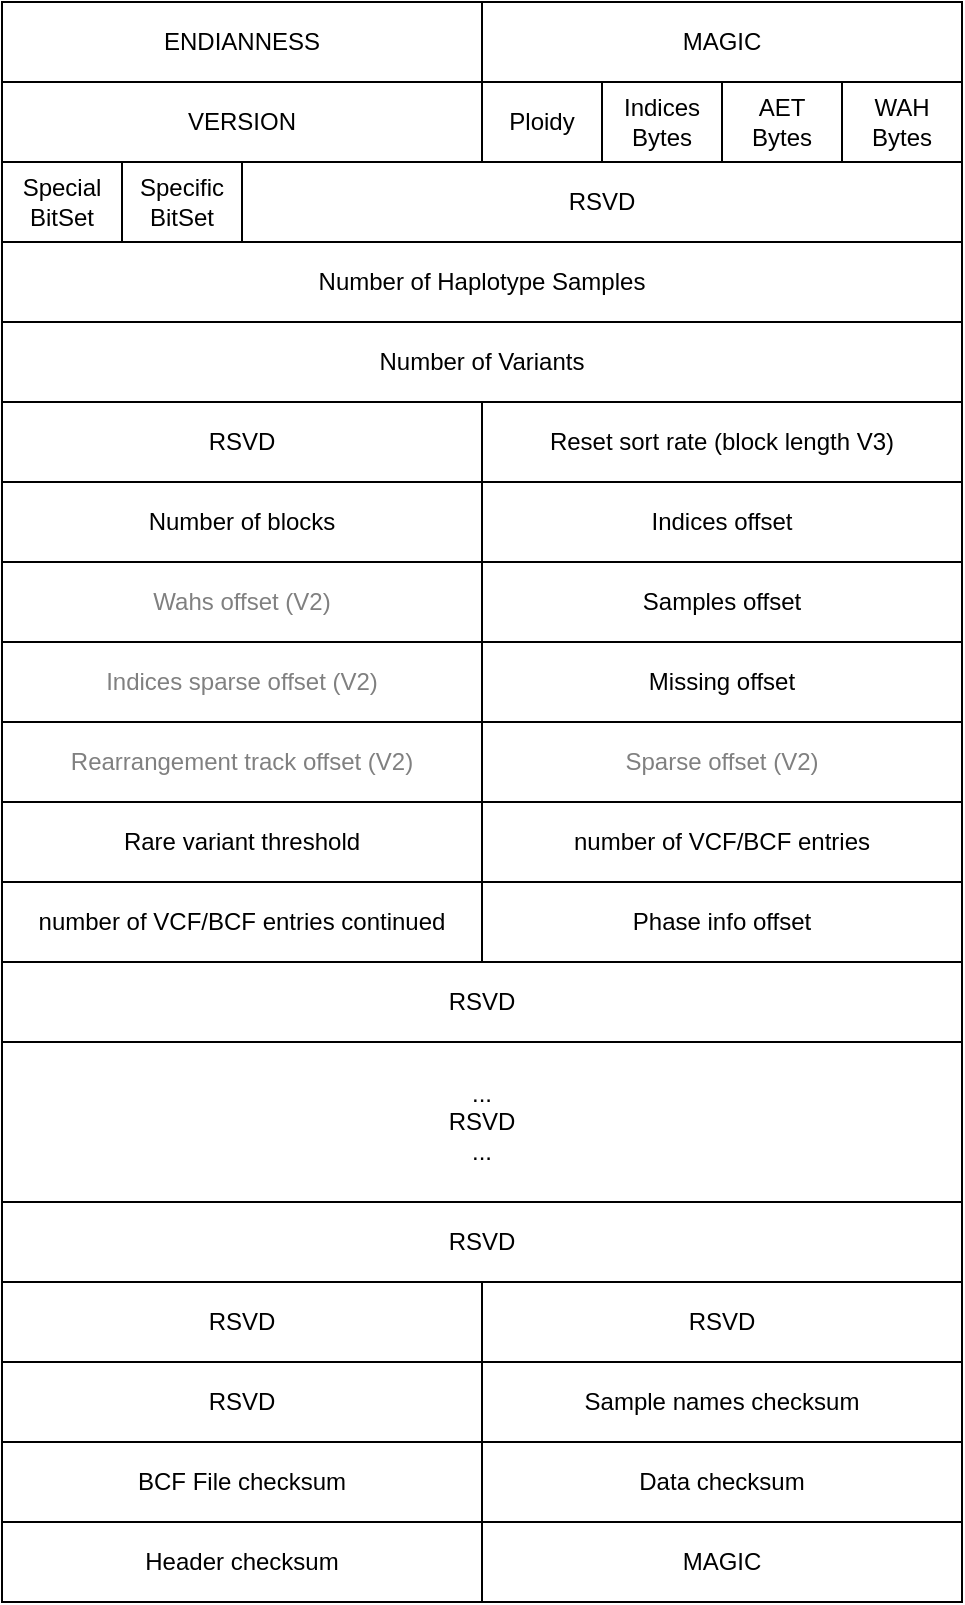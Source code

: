 <mxfile version="14.9.6" type="device"><diagram id="kgpKYQtTHZ0yAKxKKP6v" name="Page-1"><mxGraphModel dx="1106" dy="1003" grid="1" gridSize="10" guides="1" tooltips="1" connect="1" arrows="1" fold="1" page="1" pageScale="1" pageWidth="850" pageHeight="1100" math="0" shadow="0"><root><mxCell id="0"/><mxCell id="1" parent="0"/><mxCell id="B8_fU3nC2VB4owT_V_38-3" value="ENDIANNESS" style="rounded=0;whiteSpace=wrap;html=1;" vertex="1" parent="1"><mxGeometry x="120" y="40" width="240" height="40" as="geometry"/></mxCell><mxCell id="B8_fU3nC2VB4owT_V_38-4" value="MAGIC" style="rounded=0;whiteSpace=wrap;html=1;" vertex="1" parent="1"><mxGeometry x="360" y="40" width="240" height="40" as="geometry"/></mxCell><mxCell id="B8_fU3nC2VB4owT_V_38-5" value="VERSION" style="rounded=0;whiteSpace=wrap;html=1;" vertex="1" parent="1"><mxGeometry x="120" y="80" width="240" height="40" as="geometry"/></mxCell><mxCell id="B8_fU3nC2VB4owT_V_38-6" value="Ploidy" style="rounded=0;whiteSpace=wrap;html=1;" vertex="1" parent="1"><mxGeometry x="360" y="80" width="60" height="40" as="geometry"/></mxCell><mxCell id="B8_fU3nC2VB4owT_V_38-7" value="Indices&lt;br&gt;Bytes" style="rounded=0;whiteSpace=wrap;html=1;" vertex="1" parent="1"><mxGeometry x="420" y="80" width="60" height="40" as="geometry"/></mxCell><mxCell id="B8_fU3nC2VB4owT_V_38-8" value="AET&lt;br&gt;Bytes" style="rounded=0;whiteSpace=wrap;html=1;" vertex="1" parent="1"><mxGeometry x="480" y="80" width="60" height="40" as="geometry"/></mxCell><mxCell id="B8_fU3nC2VB4owT_V_38-9" value="WAH&lt;br&gt;Bytes" style="rounded=0;whiteSpace=wrap;html=1;" vertex="1" parent="1"><mxGeometry x="540" y="80" width="60" height="40" as="geometry"/></mxCell><mxCell id="B8_fU3nC2VB4owT_V_38-10" value="Special&lt;br&gt;BitSet" style="rounded=0;whiteSpace=wrap;html=1;" vertex="1" parent="1"><mxGeometry x="120" y="120" width="60" height="40" as="geometry"/></mxCell><mxCell id="B8_fU3nC2VB4owT_V_38-11" value="Specific&lt;br&gt;BitSet" style="rounded=0;whiteSpace=wrap;html=1;" vertex="1" parent="1"><mxGeometry x="180" y="120" width="60" height="40" as="geometry"/></mxCell><mxCell id="B8_fU3nC2VB4owT_V_38-12" value="RSVD" style="rounded=0;whiteSpace=wrap;html=1;" vertex="1" parent="1"><mxGeometry x="240" y="120" width="360" height="40" as="geometry"/></mxCell><mxCell id="B8_fU3nC2VB4owT_V_38-13" value="Number of Haplotype Samples" style="rounded=0;whiteSpace=wrap;html=1;" vertex="1" parent="1"><mxGeometry x="120" y="160" width="480" height="40" as="geometry"/></mxCell><mxCell id="B8_fU3nC2VB4owT_V_38-14" value="Number of Variants" style="rounded=0;whiteSpace=wrap;html=1;" vertex="1" parent="1"><mxGeometry x="120" y="200" width="480" height="40" as="geometry"/></mxCell><mxCell id="B8_fU3nC2VB4owT_V_38-15" value="RSVD" style="rounded=0;whiteSpace=wrap;html=1;" vertex="1" parent="1"><mxGeometry x="120" y="240" width="240" height="40" as="geometry"/></mxCell><mxCell id="B8_fU3nC2VB4owT_V_38-16" value="Reset sort rate (block length V3)" style="rounded=0;whiteSpace=wrap;html=1;" vertex="1" parent="1"><mxGeometry x="360" y="240" width="240" height="40" as="geometry"/></mxCell><mxCell id="B8_fU3nC2VB4owT_V_38-17" value="Number of blocks" style="rounded=0;whiteSpace=wrap;html=1;" vertex="1" parent="1"><mxGeometry x="120" y="280" width="240" height="40" as="geometry"/></mxCell><mxCell id="B8_fU3nC2VB4owT_V_38-18" value="Indices offset" style="rounded=0;whiteSpace=wrap;html=1;" vertex="1" parent="1"><mxGeometry x="360" y="280" width="240" height="40" as="geometry"/></mxCell><mxCell id="B8_fU3nC2VB4owT_V_38-19" value="Wahs offset (V2)" style="rounded=0;whiteSpace=wrap;html=1;fontColor=#808080;" vertex="1" parent="1"><mxGeometry x="120" y="320" width="240" height="40" as="geometry"/></mxCell><mxCell id="B8_fU3nC2VB4owT_V_38-20" value="Samples offset" style="rounded=0;whiteSpace=wrap;html=1;" vertex="1" parent="1"><mxGeometry x="360" y="320" width="240" height="40" as="geometry"/></mxCell><mxCell id="B8_fU3nC2VB4owT_V_38-21" value="Indices sparse offset (V2)" style="rounded=0;whiteSpace=wrap;html=1;fontColor=#808080;" vertex="1" parent="1"><mxGeometry x="120" y="360" width="240" height="40" as="geometry"/></mxCell><mxCell id="B8_fU3nC2VB4owT_V_38-22" value="&lt;font color=&quot;#000000&quot;&gt;Missing offset&lt;/font&gt;" style="rounded=0;whiteSpace=wrap;html=1;fontColor=#808080;" vertex="1" parent="1"><mxGeometry x="360" y="360" width="240" height="40" as="geometry"/></mxCell><mxCell id="B8_fU3nC2VB4owT_V_38-23" value="Rearrangement track offset (V2)" style="rounded=0;whiteSpace=wrap;html=1;fontColor=#808080;" vertex="1" parent="1"><mxGeometry x="120" y="400" width="240" height="40" as="geometry"/></mxCell><mxCell id="B8_fU3nC2VB4owT_V_38-24" value="Sparse offset (V2)" style="rounded=0;whiteSpace=wrap;html=1;fontColor=#808080;" vertex="1" parent="1"><mxGeometry x="360" y="400" width="240" height="40" as="geometry"/></mxCell><mxCell id="B8_fU3nC2VB4owT_V_38-25" value="&lt;font color=&quot;#000000&quot;&gt;Rare variant threshold&lt;/font&gt;" style="rounded=0;whiteSpace=wrap;html=1;fontColor=#808080;" vertex="1" parent="1"><mxGeometry x="120" y="440" width="240" height="40" as="geometry"/></mxCell><mxCell id="B8_fU3nC2VB4owT_V_38-26" value="&lt;font color=&quot;#000000&quot;&gt;number of VCF/BCF entries&lt;/font&gt;" style="rounded=0;whiteSpace=wrap;html=1;fontColor=#808080;" vertex="1" parent="1"><mxGeometry x="360" y="440" width="240" height="40" as="geometry"/></mxCell><mxCell id="B8_fU3nC2VB4owT_V_38-27" value="&lt;font color=&quot;#000000&quot;&gt;number of VCF/BCF entries continued&lt;/font&gt;" style="rounded=0;whiteSpace=wrap;html=1;fontColor=#808080;" vertex="1" parent="1"><mxGeometry x="120" y="480" width="240" height="40" as="geometry"/></mxCell><mxCell id="B8_fU3nC2VB4owT_V_38-28" value="&lt;font color=&quot;#000000&quot;&gt;Phase info offset&lt;/font&gt;" style="rounded=0;whiteSpace=wrap;html=1;fontColor=#808080;" vertex="1" parent="1"><mxGeometry x="360" y="480" width="240" height="40" as="geometry"/></mxCell><mxCell id="B8_fU3nC2VB4owT_V_38-29" value="RSVD" style="rounded=0;whiteSpace=wrap;html=1;" vertex="1" parent="1"><mxGeometry x="120" y="520" width="480" height="40" as="geometry"/></mxCell><mxCell id="B8_fU3nC2VB4owT_V_38-30" value="...&lt;br&gt;RSVD&lt;br&gt;..." style="rounded=0;whiteSpace=wrap;html=1;" vertex="1" parent="1"><mxGeometry x="120" y="560" width="480" height="80" as="geometry"/></mxCell><mxCell id="B8_fU3nC2VB4owT_V_38-31" value="RSVD" style="rounded=0;whiteSpace=wrap;html=1;" vertex="1" parent="1"><mxGeometry x="120" y="640" width="480" height="40" as="geometry"/></mxCell><mxCell id="B8_fU3nC2VB4owT_V_38-41" value="&lt;font color=&quot;#000000&quot;&gt;RSVD&lt;/font&gt;" style="rounded=0;whiteSpace=wrap;html=1;fontColor=#808080;" vertex="1" parent="1"><mxGeometry x="120" y="680" width="240" height="40" as="geometry"/></mxCell><mxCell id="B8_fU3nC2VB4owT_V_38-42" value="&lt;font color=&quot;#000000&quot;&gt;RSVD&lt;/font&gt;" style="rounded=0;whiteSpace=wrap;html=1;fontColor=#808080;" vertex="1" parent="1"><mxGeometry x="360" y="680" width="240" height="40" as="geometry"/></mxCell><mxCell id="B8_fU3nC2VB4owT_V_38-43" value="&lt;font color=&quot;#000000&quot;&gt;RSVD&lt;/font&gt;" style="rounded=0;whiteSpace=wrap;html=1;fontColor=#808080;" vertex="1" parent="1"><mxGeometry x="120" y="720" width="240" height="40" as="geometry"/></mxCell><mxCell id="B8_fU3nC2VB4owT_V_38-44" value="&lt;font color=&quot;#000000&quot;&gt;Sample names checksum&lt;/font&gt;" style="rounded=0;whiteSpace=wrap;html=1;fontColor=#808080;" vertex="1" parent="1"><mxGeometry x="360" y="720" width="240" height="40" as="geometry"/></mxCell><mxCell id="B8_fU3nC2VB4owT_V_38-45" value="&lt;font color=&quot;#000000&quot;&gt;BCF File checksum&lt;/font&gt;" style="rounded=0;whiteSpace=wrap;html=1;fontColor=#808080;" vertex="1" parent="1"><mxGeometry x="120" y="760" width="240" height="40" as="geometry"/></mxCell><mxCell id="B8_fU3nC2VB4owT_V_38-46" value="&lt;font color=&quot;#000000&quot;&gt;Data checksum&lt;/font&gt;" style="rounded=0;whiteSpace=wrap;html=1;fontColor=#808080;" vertex="1" parent="1"><mxGeometry x="360" y="760" width="240" height="40" as="geometry"/></mxCell><mxCell id="B8_fU3nC2VB4owT_V_38-47" value="&lt;font color=&quot;#000000&quot;&gt;Header checksum&lt;/font&gt;" style="rounded=0;whiteSpace=wrap;html=1;fontColor=#808080;" vertex="1" parent="1"><mxGeometry x="120" y="800" width="240" height="40" as="geometry"/></mxCell><mxCell id="B8_fU3nC2VB4owT_V_38-48" value="MAGIC" style="rounded=0;whiteSpace=wrap;html=1;" vertex="1" parent="1"><mxGeometry x="360" y="800" width="240" height="40" as="geometry"/></mxCell></root></mxGraphModel></diagram></mxfile>